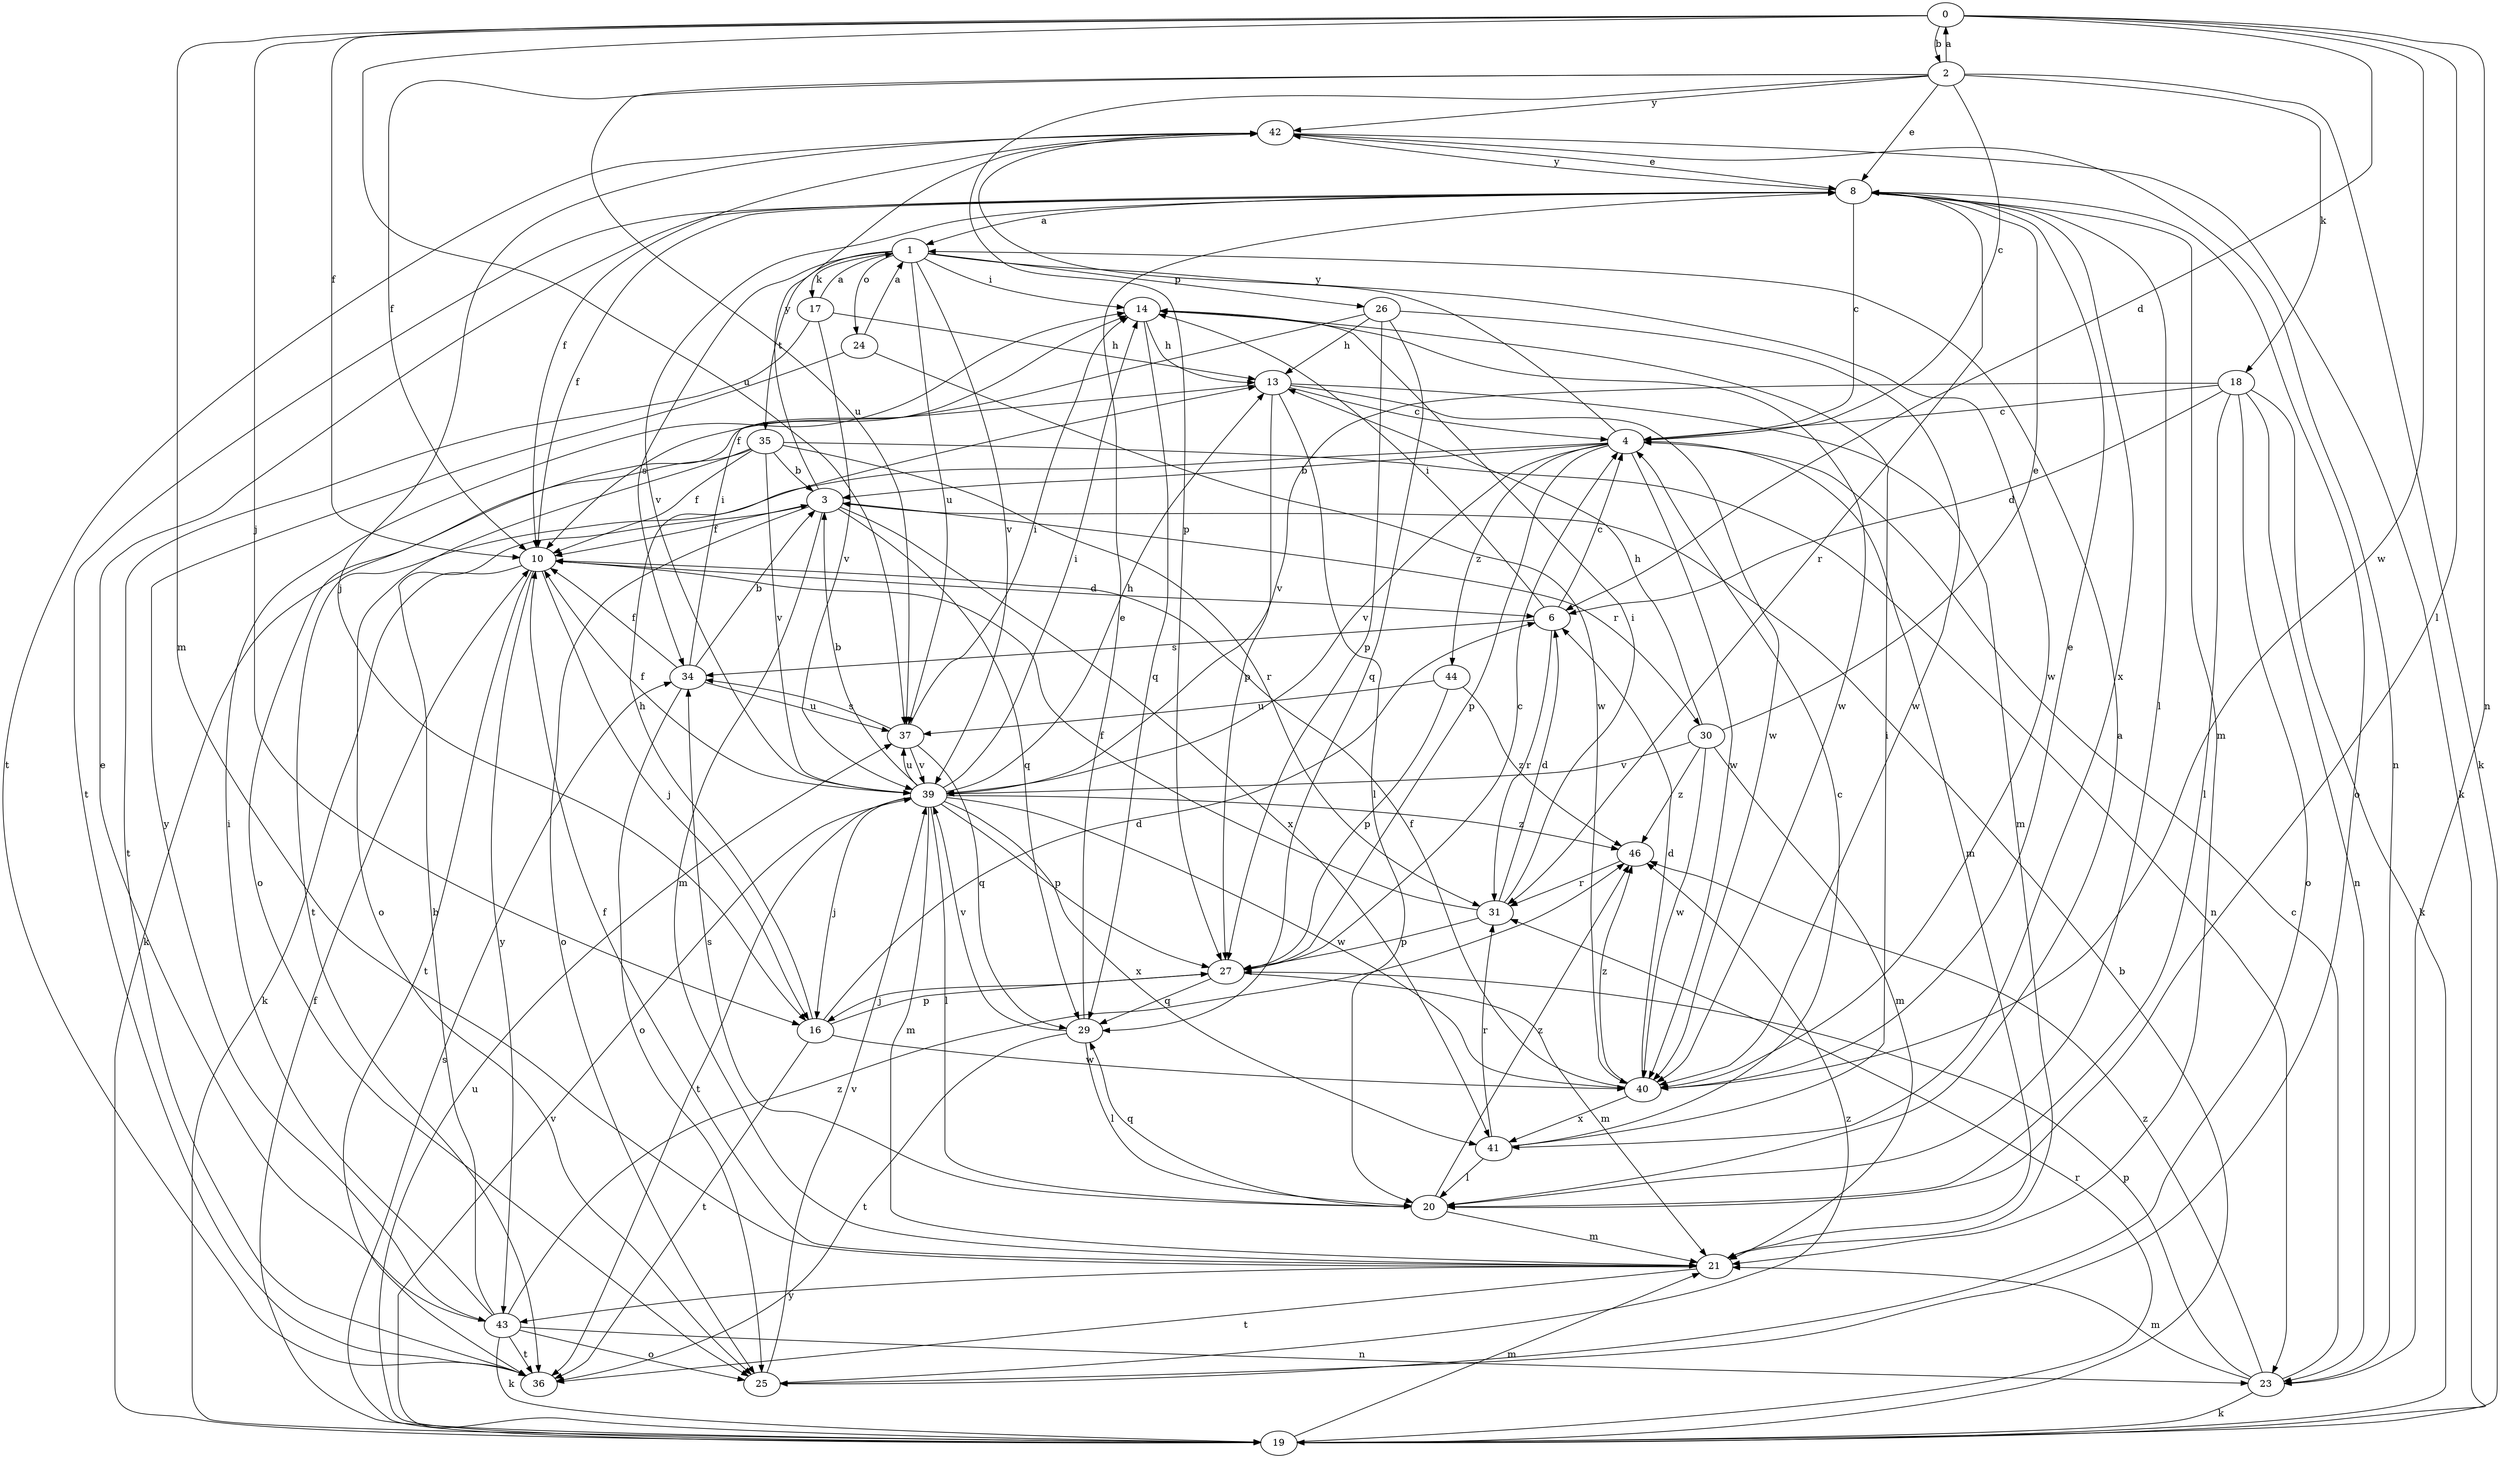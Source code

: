strict digraph  {
0;
1;
2;
3;
4;
6;
8;
10;
13;
14;
16;
17;
18;
19;
20;
21;
23;
24;
25;
26;
27;
29;
30;
31;
34;
35;
36;
37;
39;
40;
41;
42;
43;
44;
46;
0 -> 2  [label=b];
0 -> 6  [label=d];
0 -> 10  [label=f];
0 -> 16  [label=j];
0 -> 20  [label=l];
0 -> 21  [label=m];
0 -> 23  [label=n];
0 -> 37  [label=u];
0 -> 40  [label=w];
1 -> 14  [label=i];
1 -> 17  [label=k];
1 -> 24  [label=o];
1 -> 26  [label=p];
1 -> 34  [label=s];
1 -> 35  [label=t];
1 -> 37  [label=u];
1 -> 39  [label=v];
1 -> 40  [label=w];
2 -> 0  [label=a];
2 -> 4  [label=c];
2 -> 8  [label=e];
2 -> 10  [label=f];
2 -> 18  [label=k];
2 -> 19  [label=k];
2 -> 27  [label=p];
2 -> 37  [label=u];
2 -> 42  [label=y];
3 -> 10  [label=f];
3 -> 21  [label=m];
3 -> 25  [label=o];
3 -> 29  [label=q];
3 -> 30  [label=r];
3 -> 41  [label=x];
3 -> 42  [label=y];
4 -> 3  [label=b];
4 -> 21  [label=m];
4 -> 27  [label=p];
4 -> 36  [label=t];
4 -> 39  [label=v];
4 -> 40  [label=w];
4 -> 42  [label=y];
4 -> 44  [label=z];
6 -> 4  [label=c];
6 -> 14  [label=i];
6 -> 31  [label=r];
6 -> 34  [label=s];
8 -> 1  [label=a];
8 -> 4  [label=c];
8 -> 10  [label=f];
8 -> 20  [label=l];
8 -> 21  [label=m];
8 -> 25  [label=o];
8 -> 31  [label=r];
8 -> 36  [label=t];
8 -> 39  [label=v];
8 -> 41  [label=x];
8 -> 42  [label=y];
10 -> 6  [label=d];
10 -> 16  [label=j];
10 -> 19  [label=k];
10 -> 36  [label=t];
10 -> 43  [label=y];
13 -> 4  [label=c];
13 -> 20  [label=l];
13 -> 21  [label=m];
13 -> 25  [label=o];
13 -> 27  [label=p];
13 -> 40  [label=w];
14 -> 13  [label=h];
14 -> 29  [label=q];
14 -> 40  [label=w];
16 -> 6  [label=d];
16 -> 13  [label=h];
16 -> 27  [label=p];
16 -> 36  [label=t];
16 -> 40  [label=w];
17 -> 1  [label=a];
17 -> 13  [label=h];
17 -> 36  [label=t];
17 -> 39  [label=v];
18 -> 4  [label=c];
18 -> 6  [label=d];
18 -> 19  [label=k];
18 -> 20  [label=l];
18 -> 23  [label=n];
18 -> 25  [label=o];
18 -> 39  [label=v];
19 -> 3  [label=b];
19 -> 10  [label=f];
19 -> 21  [label=m];
19 -> 31  [label=r];
19 -> 34  [label=s];
19 -> 37  [label=u];
19 -> 39  [label=v];
20 -> 1  [label=a];
20 -> 21  [label=m];
20 -> 29  [label=q];
20 -> 34  [label=s];
20 -> 46  [label=z];
21 -> 10  [label=f];
21 -> 36  [label=t];
21 -> 43  [label=y];
23 -> 4  [label=c];
23 -> 19  [label=k];
23 -> 21  [label=m];
23 -> 27  [label=p];
23 -> 46  [label=z];
24 -> 1  [label=a];
24 -> 40  [label=w];
24 -> 43  [label=y];
25 -> 39  [label=v];
25 -> 46  [label=z];
26 -> 10  [label=f];
26 -> 13  [label=h];
26 -> 27  [label=p];
26 -> 29  [label=q];
26 -> 40  [label=w];
27 -> 4  [label=c];
27 -> 16  [label=j];
27 -> 21  [label=m];
27 -> 29  [label=q];
29 -> 8  [label=e];
29 -> 20  [label=l];
29 -> 36  [label=t];
29 -> 39  [label=v];
30 -> 8  [label=e];
30 -> 13  [label=h];
30 -> 21  [label=m];
30 -> 39  [label=v];
30 -> 40  [label=w];
30 -> 46  [label=z];
31 -> 6  [label=d];
31 -> 10  [label=f];
31 -> 14  [label=i];
31 -> 27  [label=p];
34 -> 3  [label=b];
34 -> 10  [label=f];
34 -> 14  [label=i];
34 -> 25  [label=o];
34 -> 37  [label=u];
35 -> 3  [label=b];
35 -> 10  [label=f];
35 -> 19  [label=k];
35 -> 23  [label=n];
35 -> 25  [label=o];
35 -> 31  [label=r];
35 -> 39  [label=v];
37 -> 14  [label=i];
37 -> 29  [label=q];
37 -> 34  [label=s];
37 -> 39  [label=v];
39 -> 3  [label=b];
39 -> 10  [label=f];
39 -> 13  [label=h];
39 -> 14  [label=i];
39 -> 16  [label=j];
39 -> 20  [label=l];
39 -> 21  [label=m];
39 -> 27  [label=p];
39 -> 36  [label=t];
39 -> 37  [label=u];
39 -> 40  [label=w];
39 -> 41  [label=x];
39 -> 46  [label=z];
40 -> 6  [label=d];
40 -> 8  [label=e];
40 -> 10  [label=f];
40 -> 41  [label=x];
40 -> 46  [label=z];
41 -> 4  [label=c];
41 -> 14  [label=i];
41 -> 20  [label=l];
41 -> 31  [label=r];
42 -> 8  [label=e];
42 -> 10  [label=f];
42 -> 16  [label=j];
42 -> 19  [label=k];
42 -> 23  [label=n];
42 -> 36  [label=t];
43 -> 3  [label=b];
43 -> 8  [label=e];
43 -> 14  [label=i];
43 -> 19  [label=k];
43 -> 23  [label=n];
43 -> 25  [label=o];
43 -> 36  [label=t];
43 -> 46  [label=z];
44 -> 27  [label=p];
44 -> 37  [label=u];
44 -> 46  [label=z];
46 -> 31  [label=r];
}

